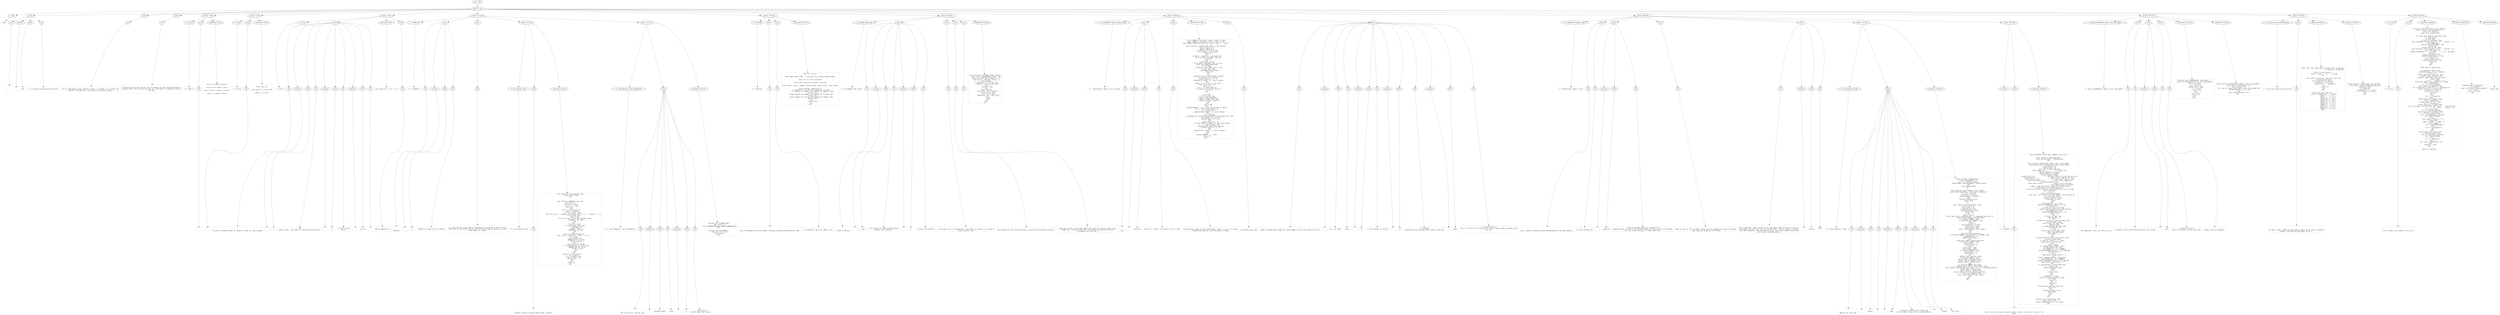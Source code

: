 digraph lpegNode {

node [fontname=Helvetica]
edge [style=dashed]

doc_0 [label="doc - 700"]


doc_0 -> { section_1}
{rank=same; section_1}

section_1 [label="section: 1-591"]


// END RANK doc_0

section_1 -> { header_2 prose_3 prose_4 prose_5 section_6 section_7 section_8 section_9 section_10 section_11 section_12 section_13 section_14 section_15 section_16}
{rank=same; header_2 prose_3 prose_4 prose_5 section_6 section_7 section_8 section_9 section_10 section_11 section_12 section_13 section_14 section_15 section_16}

header_2 [label="1 : Repr"]

prose_3 [label="prose"]

prose_4 [label="prose"]

prose_5 [label="prose"]

section_6 [label="section: 14-26"]

section_7 [label="section: 27-38"]

section_8 [label="section: 39-51"]

section_9 [label="section: 52-118"]

section_10 [label="section: 136-169"]

section_11 [label="section: 170-207"]

section_12 [label="section: 208-295"]

section_13 [label="section: 296-391"]

section_14 [label="section: 506-542"]

section_15 [label="section: 543-591"]

section_16 [label="section: 592-700"]


// END RANK section_1

header_2 -> leaf_17
leaf_17  [color=Gray,shape=rectangle,fontname=Inconsolata,label="* Repr"]
// END RANK header_2

prose_3 -> { raw_18 prespace_19 literal_20 raw_21}
{rank=same; raw_18 prespace_19 literal_20 raw_21}

raw_18 [label="raw"]

prespace_19 [label="prespace"]

literal_20 [label="literal"]

raw_21 [label="raw"]


// END RANK prose_3

raw_18 -> leaf_22
leaf_22  [color=Gray,shape=rectangle,fontname=Inconsolata,label="


 "]
// END RANK raw_18

prespace_19 -> leaf_23
leaf_23  [color=Gray,shape=rectangle,fontname=Inconsolata,label=" "]
// END RANK prespace_19

literal_20 -> leaf_24
leaf_24  [color=Gray,shape=rectangle,fontname=Inconsolata,label="repr"]
// END RANK literal_20

raw_21 -> leaf_25
leaf_25  [color=Gray,shape=rectangle,fontname=Inconsolata,label=" is our general-purpose pretty-printer.
"]
// END RANK raw_21

prose_4 -> { raw_26}
{rank=same; raw_26}

raw_26 [label="raw"]


// END RANK prose_4

raw_26 -> leaf_27
leaf_27  [color=Gray,shape=rectangle,fontname=Inconsolata,label="
This is undergoing a huge refactor to make it iterable, so it yields one
line at a time and won't get hung up on enormous tables.
"]
// END RANK raw_26

prose_5 -> { raw_28}
{rank=same; raw_28}

raw_28 [label="raw"]


// END RANK prose_5

raw_28 -> leaf_29
leaf_29  [color=Gray,shape=rectangle,fontname=Inconsolata,label="
Currently we yield most things, and are working our way toward providing an
iterator that itself returns one line at a time until it reaches the end of
the repr.

"]
// END RANK raw_28

section_6 -> { header_30 prose_31 codeblock_32}
{rank=same; header_30 prose_31 codeblock_32}

header_30 [label="4 : imports"]

prose_31 [label="prose"]

codeblock_32 [label="code block 16-24"]


// END RANK section_6

header_30 -> leaf_33
leaf_33  [color=Gray,shape=rectangle,fontname=Inconsolata,label="**** imports"]
// END RANK header_30

prose_31 -> { raw_34}
{rank=same; raw_34}

raw_34 [label="raw"]


// END RANK prose_31

raw_34 -> leaf_35
leaf_35  [color=Gray,shape=rectangle,fontname=Inconsolata,label="
"]
// END RANK raw_34

codeblock_32 -> leaf_36
leaf_36  [color=Gray,shape=rectangle,fontname=Inconsolata,label="local a = require \"anterm\"

local core = require \"core\"

local reflect = require \"reflect\"

local C = require \"color\""]
// END RANK codeblock_32

section_7 -> { header_37 prose_38 codeblock_39}
{rank=same; header_37 prose_38 codeblock_39}

header_37 [label="4 : setup"]

prose_38 [label="prose"]

codeblock_39 [label="code block 29-36"]


// END RANK section_7

header_37 -> leaf_40
leaf_40  [color=Gray,shape=rectangle,fontname=Inconsolata,label="**** setup"]
// END RANK header_37

prose_38 -> { raw_41}
{rank=same; raw_41}

raw_41 [label="raw"]


// END RANK prose_38

raw_41 -> leaf_42
leaf_42  [color=Gray,shape=rectangle,fontname=Inconsolata,label="
"]
// END RANK raw_41

codeblock_39 -> leaf_43
leaf_43  [color=Gray,shape=rectangle,fontname=Inconsolata,label="
local repr = {}

local hints = C.color.hints

local c = C.color"]
// END RANK codeblock_39

section_8 -> { header_44 prose_45 codeblock_46 prose_47}
{rank=same; header_44 prose_45 codeblock_46 prose_47}

header_44 [label="3 : anti_G"]

prose_45 [label="prose"]

codeblock_46 [label="code block 45-47"]

prose_47 [label="prose"]


// END RANK section_8

header_44 -> leaf_48
leaf_48  [color=Gray,shape=rectangle,fontname=Inconsolata,label="*** anti_G"]
// END RANK header_44

prose_45 -> { raw_49 prespace_50 literal_51 raw_52 prespace_53 literal_54 raw_55 prespace_56 literal_57 raw_58}
{rank=same; raw_49 prespace_50 literal_51 raw_52 prespace_53 literal_54 raw_55 prespace_56 literal_57 raw_58}

raw_49 [label="raw"]

prespace_50 [label="prespace"]

literal_51 [label="literal"]

raw_52 [label="raw"]

prespace_53 [label="prespace"]

literal_54 [label="literal"]

raw_55 [label="raw"]

prespace_56 [label="prespace"]

literal_57 [label="literal"]

raw_58 [label="raw"]


// END RANK prose_45

raw_49 -> leaf_59
leaf_59  [color=Gray,shape=rectangle,fontname=Inconsolata,label="

In order to provide names for values, we want to trawl through"]
// END RANK raw_49

prespace_50 -> leaf_60
leaf_60  [color=Gray,shape=rectangle,fontname=Inconsolata,label=" "]
// END RANK prespace_50

literal_51 -> leaf_61
leaf_61  [color=Gray,shape=rectangle,fontname=Inconsolata,label="_G"]
// END RANK literal_51

raw_52 -> leaf_62
leaf_62  [color=Gray,shape=rectangle,fontname=Inconsolata,label=" and
acquire them.  This table is from value to key where"]
// END RANK raw_52

prespace_53 -> leaf_63
leaf_63  [color=Gray,shape=rectangle,fontname=Inconsolata,label=" "]
// END RANK prespace_53

literal_54 -> leaf_64
leaf_64  [color=Gray,shape=rectangle,fontname=Inconsolata,label="_G"]
// END RANK literal_54

raw_55 -> leaf_65
leaf_65  [color=Gray,shape=rectangle,fontname=Inconsolata,label=" is key to value,
hence,"]
// END RANK raw_55

prespace_56 -> leaf_66
leaf_66  [color=Gray,shape=rectangle,fontname=Inconsolata,label=" "]
// END RANK prespace_56

literal_57 -> leaf_67
leaf_67  [color=Gray,shape=rectangle,fontname=Inconsolata,label="anti_G"]
// END RANK literal_57

raw_58 -> leaf_68
leaf_68  [color=Gray,shape=rectangle,fontname=Inconsolata,label=".
"]
// END RANK raw_58

codeblock_46 -> leaf_69
leaf_69  [color=Gray,shape=rectangle,fontname=Inconsolata,label="local anti_G = { _G = \"_G\" }"]
// END RANK codeblock_46

prose_47 -> { raw_70}
{rank=same; raw_70}

raw_70 [label="raw"]


// END RANK prose_47

raw_70 -> leaf_71
leaf_71  [color=Gray,shape=rectangle,fontname=Inconsolata,label="
Now to populate it:

"]
// END RANK raw_70

section_9 -> { header_72 prose_73 prose_74 section_75 section_76}
{rank=same; header_72 prose_73 prose_74 section_75 section_76}

header_72 [label="3 : C.allNames()"]

prose_73 [label="prose"]

prose_74 [label="prose"]

section_75 [label="section: 61-118"]

section_76 [label="section: 119-135"]


// END RANK section_9

header_72 -> leaf_77
leaf_77  [color=Gray,shape=rectangle,fontname=Inconsolata,label="*** C.allNames()"]
// END RANK header_72

prose_73 -> { raw_78 prespace_79 literal_80 raw_81}
{rank=same; raw_78 prespace_79 literal_80 raw_81}

raw_78 [label="raw"]

prespace_79 [label="prespace"]

literal_80 [label="literal"]

raw_81 [label="raw"]


// END RANK prose_73

raw_78 -> leaf_82
leaf_82  [color=Gray,shape=rectangle,fontname=Inconsolata,label="

Ransacks"]
// END RANK raw_78

prespace_79 -> leaf_83
leaf_83  [color=Gray,shape=rectangle,fontname=Inconsolata,label=" "]
// END RANK prespace_79

literal_80 -> leaf_84
leaf_84  [color=Gray,shape=rectangle,fontname=Inconsolata,label="_G"]
// END RANK literal_80

raw_81 -> leaf_85
leaf_85  [color=Gray,shape=rectangle,fontname=Inconsolata,label=" looking for names to put on things.
"]
// END RANK raw_81

prose_74 -> { raw_86}
{rank=same; raw_86}

raw_86 [label="raw"]


// END RANK prose_74

raw_86 -> leaf_87
leaf_87  [color=Gray,shape=rectangle,fontname=Inconsolata,label="
To really dig out a good name for metatables we're going to need to write
some kind of reflection function that will dig around in upvalues to find
local names for things.

"]
// END RANK raw_86

section_75 -> { header_88 prose_89 codeblock_90}
{rank=same; header_88 prose_89 codeblock_90}

header_88 [label="4 : tie_break(old, new)"]

prose_89 [label="prose"]

codeblock_90 [label="code block 65-116"]


// END RANK section_75

header_88 -> leaf_91
leaf_91  [color=Gray,shape=rectangle,fontname=Inconsolata,label="**** tie_break(old, new)"]
// END RANK header_88

prose_89 -> { raw_92}
{rank=same; raw_92}

raw_92 [label="raw"]


// END RANK prose_89

raw_92 -> leaf_93
leaf_93  [color=Gray,shape=rectangle,fontname=Inconsolata,label="

A helper function to decide which name is better.
"]
// END RANK raw_92

codeblock_90 -> leaf_94
leaf_94  [color=Gray,shape=rectangle,fontname=Inconsolata,label="local function tie_break(old, new)
   return #old > #new
end


local function addName(t, aG, pre)
   pre = pre or \"\"
   aG = aG or anti_G
   if pre ~= \"\" then
      pre = pre .. \".\"
   end
   for k, v in pairs(t) do
      local T = type(v)
      if (T == \"table\") then
         local key = pre .. (type(k) == \"string\" and k or \"<\" .. type(k) .. \">\")
         if not aG[v] then
            aG[v] = key
            if not (pre == \"\" and k == \"package\") then
               addName(v, aG, key)
            end
         else
            local kv = aG[v]
            if tie_break(kv, key) then
               -- quadradic lol
               aG[v] = key
               addName(v, aG, key)
            end
         end
         local _M = getmetatable(v)
         local _M_id = _M and \"⟨\" .. key.. \"⟩\" or \"\"
         if _M then
            if not aG[_M] then
               addName(_M, aG, _M_id)
               aG[_M] = _M_id
            else
               local aG_M_id = aG[_M]
               if tie_break(aG_M_id, _M_id) then
                  addName(_M, aG, _M_id)
                  aG[_M] = _M_id
               end
            end
         end
      elseif T == \"function\" or
         T == \"thread\" or
         T == \"userdata\" then
         aG[v] = pre .. k
      end
   end
   return aG
end"]
// END RANK codeblock_90

section_76 -> { header_95 prose_96 codeblock_97}
{rank=same; header_95 prose_96 codeblock_97}

header_95 [label="4 : repr.allNames(), repr.clearNames()"]

prose_96 [label="prose"]

codeblock_97 [label="code block 124-134"]


// END RANK section_76

header_95 -> leaf_98
leaf_98  [color=Gray,shape=rectangle,fontname=Inconsolata,label="**** repr.allNames(), repr.clearNames()"]
// END RANK header_95

prose_96 -> { raw_99 prespace_100 literal_101 raw_102 prespace_103 literal_104 raw_105}
{rank=same; raw_99 prespace_100 literal_101 raw_102 prespace_103 literal_104 raw_105}

raw_99 [label="raw"]

prespace_100 [label="prespace"]

literal_101 [label="literal"]

raw_102 [label="raw"]

prespace_103 [label="prespace"]

literal_104 [label="literal"]

raw_105 [label="raw"]


// END RANK prose_96

raw_99 -> leaf_106
leaf_106  [color=Gray,shape=rectangle,fontname=Inconsolata,label="

The trick here is that we scan"]
// END RANK raw_99

prespace_100 -> leaf_107
leaf_107  [color=Gray,shape=rectangle,fontname=Inconsolata,label=" "]
// END RANK prespace_100

literal_101 -> leaf_108
leaf_108  [color=Gray,shape=rectangle,fontname=Inconsolata,label="package.loaded"]
// END RANK literal_101

raw_102 -> leaf_109
leaf_109  [color=Gray,shape=rectangle,fontname=Inconsolata,label=" after"]
// END RANK raw_102

prespace_103 -> leaf_110
leaf_110  [color=Gray,shape=rectangle,fontname=Inconsolata,label=" "]
// END RANK prespace_103

literal_104 -> leaf_111
leaf_111  [color=Gray,shape=rectangle,fontname=Inconsolata,label="_G"]
// END RANK literal_104

raw_105 -> leaf_112
leaf_112  [color=Gray,shape=rectangle,fontname=Inconsolata,label=", which gives
better names for things.
"]
// END RANK raw_105

codeblock_97 -> leaf_113
leaf_113  [color=Gray,shape=rectangle,fontname=Inconsolata,label="function repr.allNames(tab)
   tab = tab or _G
   return addName(package.loaded, addName(tab))
end

function repr.clearNames()
   anti_G = {_G = \"_G\"}
   return anti_G
end"]
// END RANK codeblock_97

section_10 -> { header_114 prose_115 prose_116 codeblock_117}
{rank=same; header_114 prose_115 prose_116 codeblock_117}

header_114 [label="3 : tabulator"]

prose_115 [label="prose"]

prose_116 [label="prose"]

codeblock_117 [label="code block 144-167"]


// END RANK section_10

header_114 -> leaf_118
leaf_118  [color=Gray,shape=rectangle,fontname=Inconsolata,label="*** tabulator"]
// END RANK header_114

prose_115 -> { raw_119}
{rank=same; raw_119}

raw_119 [label="raw"]


// END RANK prose_115

raw_119 -> leaf_120
leaf_120  [color=Gray,shape=rectangle,fontname=Inconsolata,label="

This is fundamentally [[Tim Caswell's][https://github.com/creationix]] code.
"]
// END RANK raw_119

prose_116 -> { raw_121}
{rank=same; raw_121}

raw_121 [label="raw"]


// END RANK prose_116

raw_121 -> leaf_122
leaf_122  [color=Gray,shape=rectangle,fontname=Inconsolata,label="
I've dressed it up a bit. Okay, a lot.
"]
// END RANK raw_121

codeblock_117 -> leaf_123
leaf_123  [color=Gray,shape=rectangle,fontname=Inconsolata,label="local ts, ts_coro

local SORT_LIMIT = 500  -- This won't be necessary #todo remove

local coro = coro or coroutine

local yield, wrap = coro.yield, coro.wrap

local concat, insert, remove = table.concat, table.insert, table.remove

local function _keysort(a, b)
   if (type(a) == \"string\" and type(b) == \"string\")
      or (type(a) == \"number\" and type(b) == \"number\") then
      return a < b
   elseif type(a) == \"number\" and type(b) == \"string\" then
      return true
   elseif type(a) == \"string\" and type(b) == \"number\" then
      return false
   else
      return false
   end
end"]
// END RANK codeblock_117

section_11 -> { header_124 prose_125 prose_126 prose_127 prose_128 codeblock_129}
{rank=same; header_124 prose_125 prose_126 prose_127 prose_128 codeblock_129}

header_124 [label="3 : _yieldReprs(tab, disp)"]

prose_125 [label="prose"]

prose_126 [label="prose"]

prose_127 [label="prose"]

prose_128 [label="prose"]

codeblock_129 [label="code block 184-206"]


// END RANK section_11

header_124 -> leaf_130
leaf_130  [color=Gray,shape=rectangle,fontname=Inconsolata,label="*** _yieldReprs(tab, disp)"]
// END RANK header_124

prose_125 -> { raw_131 prespace_132 literal_133 raw_134 prespace_135 literal_136 raw_137}
{rank=same; raw_131 prespace_132 literal_133 raw_134 prespace_135 literal_136 raw_137}

raw_131 [label="raw"]

prespace_132 [label="prespace"]

literal_133 [label="literal"]

raw_134 [label="raw"]

prespace_135 [label="prespace"]

literal_136 [label="literal"]

raw_137 [label="raw"]


// END RANK prose_125

raw_131 -> leaf_138
leaf_138  [color=Gray,shape=rectangle,fontname=Inconsolata,label="

I want to deliver"]
// END RANK raw_131

prespace_132 -> leaf_139
leaf_139  [color=Gray,shape=rectangle,fontname=Inconsolata,label=" "]
// END RANK prespace_132

literal_133 -> leaf_140
leaf_140  [color=Gray,shape=rectangle,fontname=Inconsolata,label="__repr"]
// END RANK literal_133

raw_134 -> leaf_141
leaf_141  [color=Gray,shape=rectangle,fontname=Inconsolata,label="s from inside the funky coroutine brew,
because, well, because."]
// END RANK raw_134

prespace_135 -> leaf_142
leaf_142  [color=Gray,shape=rectangle,fontname=Inconsolata,label=" "]
// END RANK prespace_135

literal_136 -> leaf_143
leaf_143  [color=Gray,shape=rectangle,fontname=Inconsolata,label="ts"]
// END RANK literal_136

raw_137 -> leaf_144
leaf_144  [color=Gray,shape=rectangle,fontname=Inconsolata,label=" is meant to be general.
"]
// END RANK raw_137

prose_126 -> { raw_145}
{rank=same; raw_145}

raw_145 [label="raw"]


// END RANK prose_126

raw_145 -> leaf_146
leaf_146  [color=Gray,shape=rectangle,fontname=Inconsolata,label="
I also want a lot of flexibility in how reprs are written, so we need to
handle several cases.
"]
// END RANK raw_145

prose_127 -> { raw_147}
{rank=same; raw_147}

raw_147 [label="raw"]


// END RANK prose_127

raw_147 -> leaf_148
leaf_148  [color=Gray,shape=rectangle,fontname=Inconsolata,label="
We're going to start with returning a string, and returning an iterator.
"]
// END RANK raw_147

prose_128 -> { raw_149}
{rank=same; raw_149}

raw_149 [label="raw"]


// END RANK prose_128

raw_149 -> leaf_150
leaf_150  [color=Gray,shape=rectangle,fontname=Inconsolata,label="
I might get around to returning tables with tokens in them and other intel,
I might not; I do have plans that are broader than merely writing an
incredibly intricate repl.
"]
// END RANK raw_149

codeblock_129 -> leaf_151
leaf_151  [color=Gray,shape=rectangle,fontname=Inconsolata,label="local function _yieldReprs(tab, phrase)
   local _repr = getmetatable(tab).__repr
   assert(c, \"must have a value for c\")
   local repr = _repr(tab, phrase, c)
   local yielder
   if type(repr) == \"string\" then
      yielder = string.lines(repr)
   else
      yielder = repr
   end
   while true do
      local line, len = yielder()
      if line ~= nil then
         len = len or #line
         yield(line, len, \"repr_line\")
      else
         break
      end
   end
end
"]
// END RANK codeblock_129

section_12 -> { header_152 prose_153 prose_154 codeblock_155 prose_156 prose_157}
{rank=same; header_152 prose_153 prose_154 codeblock_155 prose_156 prose_157}

header_152 [label="3 : _tabulate(tab, depth, cycle, phrase)"]

prose_153 [label="prose"]

prose_154 [label="prose"]

codeblock_155 [label="code block 215-285"]

prose_156 [label="prose"]

prose_157 [label="prose"]


// END RANK section_12

header_152 -> leaf_158
leaf_158  [color=Gray,shape=rectangle,fontname=Inconsolata,label="*** _tabulate(tab, depth, cycle, phrase)"]
// END RANK header_152

prose_153 -> { raw_159 prespace_160 literal_161 raw_162}
{rank=same; raw_159 prespace_160 literal_161 raw_162}

raw_159 [label="raw"]

prespace_160 [label="prespace"]

literal_161 [label="literal"]

raw_162 [label="raw"]


// END RANK prose_153

raw_159 -> leaf_163
leaf_163  [color=Gray,shape=rectangle,fontname=Inconsolata,label="

This"]
// END RANK raw_159

prespace_160 -> leaf_164
leaf_164  [color=Gray,shape=rectangle,fontname=Inconsolata,label=" "]
// END RANK prespace_160

literal_161 -> leaf_165
leaf_165  [color=Gray,shape=rectangle,fontname=Inconsolata,label="yield()s"]
// END RANK literal_161

raw_162 -> leaf_166
leaf_166  [color=Gray,shape=rectangle,fontname=Inconsolata,label=" pieces of a table, recursively, one at a time.
"]
// END RANK raw_162

prose_154 -> { raw_167}
{rank=same; raw_167}

raw_167 [label="raw"]


// END RANK prose_154

raw_167 -> leaf_168
leaf_168  [color=Gray,shape=rectangle,fontname=Inconsolata,label="
Second return value is the printed width, third, if any, is a string
representing what we're opening and/or closing.
"]
// END RANK raw_167

codeblock_155 -> leaf_169
leaf_169  [color=Gray,shape=rectangle,fontname=Inconsolata,label="local O_BRACE = function() return c.base \"{\" end
local C_BRACE = function() return c.base \"}\" end
local COMMA, COM_LEN = function() return c.base \", \" end, 2

local function _tabulate(tab, depth, cycle, phrase)
   cycle = cycle or {}
   depth = depth or 0
   if type(tab) ~= \"table\" then
      ts_coro(tab, nil, phrase)
      return nil
   end
   if depth > C.depth or cycle[tab] then
      ts_coro(tab, \"tab_name\", phrase)
      return nil
   end
   cycle[tab] = true
   -- if we have a metatable, get it first
   local _M = getmetatable(tab)
   if _M then
      ---[[special case tables with __repr
      if _M.__repr then
         _yieldReprs(tab, phrase)
         return nil
      end
      --]]
      --otherwise print the metatable normally
      ts_coro(tab, \"mt\", phrase)
      yield(c.base(\" = \"), 3)
      _tabulate(_M, depth + 1, cycle, phrase)
   end
   -- Check to see if this is an array
   local is_array = true
   local i = 1
   for k,_ in pairs(tab) do
      is_array = is_array and (k == i)
      i = i + 1
   end

   local keys
   if not is_array then
      keys = table.keys(tab)
      if #keys <= SORT_LIMIT then
         table.sort(keys, _keysort)
      end
   else
      keys = tab
   end
   yield(O_BRACE(), 1, (is_array and \"array\" or \"map\"))
   for j, key in ipairs(keys) do
      if is_array then
         _tabulate(key, depth + 1, cycle, phrase)
      else
         val = tab[key]
         if type(key) == \"string\" and key:find(\"^[%a_][%a%d_]*$\") then
            ts_coro(key, nil, phrase)
            yield(c.base(\" = \"), 3)
         else
            yield(c.base(\"[\"), 1)
               -- we want names or hashes for any lvalue table,
               -- 100 triggers this
            _tabulate(key, 100, cycle, phrase)
            yield(c.base(\"] = \"), 4)
         end
         _tabulate(val, depth + 1, cycle, phrase)
      end
   end
   yield(C_BRACE(), 1, \"end\")
   return nil
end"]
// END RANK codeblock_155

prose_156 -> { raw_170}
{rank=same; raw_170}

raw_170 [label="raw"]


// END RANK prose_156

raw_170 -> leaf_171
leaf_171  [color=Gray,shape=rectangle,fontname=Inconsolata,label="
line-buffer goes here
"]
// END RANK raw_170

prose_157 -> { raw_172 prespace_173 literal_174 raw_175 prespace_176 literal_177 raw_178 prespace_179 literal_180 raw_181 prespace_182 literal_183 raw_184}
{rank=same; raw_172 prespace_173 literal_174 raw_175 prespace_176 literal_177 raw_178 prespace_179 literal_180 raw_181 prespace_182 literal_183 raw_184}

raw_172 [label="raw"]

prespace_173 [label="prespace"]

literal_174 [label="literal"]

raw_175 [label="raw"]

prespace_176 [label="prespace"]

literal_177 [label="literal"]

raw_178 [label="raw"]

prespace_179 [label="prespace"]

literal_180 [label="literal"]

raw_181 [label="raw"]

prespace_182 [label="prespace"]

literal_183 [label="literal"]

raw_184 [label="raw"]


// END RANK prose_157

raw_172 -> leaf_185
leaf_185  [color=Gray,shape=rectangle,fontname=Inconsolata,label="
needs to decide when things are 'wide enough' so each yield needs to return"]
// END RANK raw_172

prespace_173 -> leaf_186
leaf_186  [color=Gray,shape=rectangle,fontname=Inconsolata,label=""]
// END RANK prespace_173

literal_174 -> leaf_187
leaf_187  [color=Gray,shape=rectangle,fontname=Inconsolata,label="str, len, done"]
// END RANK literal_174

raw_175 -> leaf_188
leaf_188  [color=Gray,shape=rectangle,fontname=Inconsolata,label=", where"]
// END RANK raw_175

prespace_176 -> leaf_189
leaf_189  [color=Gray,shape=rectangle,fontname=Inconsolata,label=" "]
// END RANK prespace_176

literal_177 -> leaf_190
leaf_190  [color=Gray,shape=rectangle,fontname=Inconsolata,label="str"]
// END RANK literal_177

raw_178 -> leaf_191
leaf_191  [color=Gray,shape=rectangle,fontname=Inconsolata,label=" is the fragment of string,"]
// END RANK raw_178

prespace_179 -> leaf_192
leaf_192  [color=Gray,shape=rectangle,fontname=Inconsolata,label=" "]
// END RANK prespace_179

literal_180 -> leaf_193
leaf_193  [color=Gray,shape=rectangle,fontname=Inconsolata,label="len"]
// END RANK literal_180

raw_181 -> leaf_194
leaf_194  [color=Gray,shape=rectangle,fontname=Inconsolata,label=" is a number
representing its printable width (don't @ me) and"]
// END RANK raw_181

prespace_182 -> leaf_195
leaf_195  [color=Gray,shape=rectangle,fontname=Inconsolata,label=" "]
// END RANK prespace_182

literal_183 -> leaf_196
leaf_196  [color=Gray,shape=rectangle,fontname=Inconsolata,label="done"]
// END RANK literal_183

raw_184 -> leaf_197
leaf_197  [color=Gray,shape=rectangle,fontname=Inconsolata,label=" is a boolean for if
this is the last bit of the repr of a given thing. Table, userdata, what
have you.

"]
// END RANK raw_184

section_13 -> { header_198 prose_199 prose_200 prose_201 prose_202 section_203 section_204}
{rank=same; header_198 prose_199 prose_200 prose_201 prose_202 section_203 section_204}

header_198 [label="3 : tabulate(tab, depth, cycle)"]

prose_199 [label="prose"]

prose_200 [label="prose"]

prose_201 [label="prose"]

prose_202 [label="prose"]

section_203 [label="section: 313-391"]

section_204 [label="section: 392-505"]


// END RANK section_13

header_198 -> leaf_205
leaf_205  [color=Gray,shape=rectangle,fontname=Inconsolata,label="*** tabulate(tab, depth, cycle)"]
// END RANK header_198

prose_199 -> { raw_206}
{rank=same; raw_206}

raw_206 [label="raw"]


// END RANK prose_199

raw_206 -> leaf_207
leaf_207  [color=Gray,shape=rectangle,fontname=Inconsolata,label="

This is going to undergo several metamorpheses as we make progress.
"]
// END RANK raw_206

prose_200 -> { raw_208 prespace_209 literal_210 raw_211}
{rank=same; raw_208 prespace_209 literal_210 raw_211}

raw_208 [label="raw"]

prespace_209 [label="prespace"]

literal_210 [label="literal"]

raw_211 [label="raw"]


// END RANK prose_200

raw_208 -> leaf_212
leaf_212  [color=Gray,shape=rectangle,fontname=Inconsolata,label="
For now, we have the"]
// END RANK raw_208

prespace_209 -> leaf_213
leaf_213  [color=Gray,shape=rectangle,fontname=Inconsolata,label=" "]
// END RANK prespace_209

literal_210 -> leaf_214
leaf_214  [color=Gray,shape=rectangle,fontname=Inconsolata,label="_tabulate"]
// END RANK literal_210

raw_211 -> leaf_215
leaf_215  [color=Gray,shape=rectangle,fontname=Inconsolata,label=" function yielding pieces of a table as it
generates them, as well as the printed length (not valid across all Unicode,
but let's shave one yak at a time, shall we?).
"]
// END RANK raw_211

prose_201 -> { raw_216}
{rank=same; raw_216}

raw_216 [label="raw"]


// END RANK prose_201

raw_216 -> leaf_217
leaf_217  [color=Gray,shape=rectangle,fontname=Inconsolata,label="
Now for the real fun: we need to keep track of indentation levels, and break
'long' maps and arrays up into chunks.
"]
// END RANK raw_216

prose_202 -> { raw_218 prespace_219 literal_220 raw_221}
{rank=same; raw_218 prespace_219 literal_220 raw_221}

raw_218 [label="raw"]

prespace_219 [label="prespace"]

literal_220 [label="literal"]

raw_221 [label="raw"]


// END RANK prose_202

raw_218 -> leaf_222
leaf_222  [color=Gray,shape=rectangle,fontname=Inconsolata,label="
We're yielding a \"map\" string for k/v type tables and an \"array\" string for
array-type, and just \"end\" for the end of either.  What we need is a classic
push-down automaton, and some kind of buffer that's more sophisticated than
just tossing everything into a"]
// END RANK raw_218

prespace_219 -> leaf_223
leaf_223  [color=Gray,shape=rectangle,fontname=Inconsolata,label=" "]
// END RANK prespace_219

literal_220 -> leaf_224
leaf_224  [color=Gray,shape=rectangle,fontname=Inconsolata,label="phrase"]
// END RANK literal_220

raw_221 -> leaf_225
leaf_225  [color=Gray,shape=rectangle,fontname=Inconsolata,label=" table.

"]
// END RANK raw_221

section_203 -> { header_226 prose_227 codeblock_228}
{rank=same; header_226 prose_227 codeblock_228}

header_226 [label="4 : oneLine(phrase, long)"]

prose_227 [label="prose"]

codeblock_228 [label="code block 318-390"]


// END RANK section_203

header_226 -> leaf_229
leaf_229  [color=Gray,shape=rectangle,fontname=Inconsolata,label="**** oneLine(phrase, long)"]
// END RANK header_226

prose_227 -> { raw_230 prespace_231 literal_232 raw_233 prespace_234 literal_235 raw_236 prespace_237 literal_238 raw_239}
{rank=same; raw_230 prespace_231 literal_232 raw_233 prespace_234 literal_235 raw_236 prespace_237 literal_238 raw_239}

raw_230 [label="raw"]

prespace_231 [label="prespace"]

literal_232 [label="literal"]

raw_233 [label="raw"]

prespace_234 [label="prespace"]

literal_235 [label="literal"]

raw_236 [label="raw"]

prespace_237 [label="prespace"]

literal_238 [label="literal"]

raw_239 [label="raw"]


// END RANK prose_227

raw_230 -> leaf_240
leaf_240  [color=Gray,shape=rectangle,fontname=Inconsolata,label="

Returns one line from"]
// END RANK raw_230

prespace_231 -> leaf_241
leaf_241  [color=Gray,shape=rectangle,fontname=Inconsolata,label=" "]
// END RANK prespace_231

literal_232 -> leaf_242
leaf_242  [color=Gray,shape=rectangle,fontname=Inconsolata,label="phrase"]
// END RANK literal_232

raw_233 -> leaf_243
leaf_243  [color=Gray,shape=rectangle,fontname=Inconsolata,label="."]
// END RANK raw_233

prespace_234 -> leaf_244
leaf_244  [color=Gray,shape=rectangle,fontname=Inconsolata,label=" "]
// END RANK prespace_234

literal_235 -> leaf_245
leaf_245  [color=Gray,shape=rectangle,fontname=Inconsolata,label="long"]
// END RANK literal_235

raw_236 -> leaf_246
leaf_246  [color=Gray,shape=rectangle,fontname=Inconsolata,label=" determines whether we're doing long
lines or short lines, which is determined by"]
// END RANK raw_236

prespace_237 -> leaf_247
leaf_247  [color=Gray,shape=rectangle,fontname=Inconsolata,label=" "]
// END RANK prespace_237

literal_238 -> leaf_248
leaf_248  [color=Gray,shape=rectangle,fontname=Inconsolata,label="lineGen"]
// END RANK literal_238

raw_239 -> leaf_249
leaf_249  [color=Gray,shape=rectangle,fontname=Inconsolata,label=", the caller.
"]
// END RANK raw_239

codeblock_228 -> leaf_250
leaf_250  [color=Gray,shape=rectangle,fontname=Inconsolata,label="local function _disp(phrase)
   local displacement = 0
   for i = 1, #phrase.disp do
      displacement = displacement + phrase.disp[i]
   end
   return displacement
end

local function _spill(phrase, line, disps)
   assert(#line == #disps, \"#line must == #disps\")
   for i = 0, #line do
      phrase[i] = line[i]
      phrase.disp[i] = disps[i]
   end
   phrase.yielding = true
   return false
end

local function oneLine(phrase, long)
   local line = {}
   local disps = {}
   if #phrase == 0 then
      phrase.yielding = true
      return false
   end
   while true do
      local frag, disp = remove(phrase, 1), remove(phrase.disp, 1)
      -- remove commas before closing braces
      if frag == COMMA() then
         if phrase[1] == C_BRACE() then
            frag = \"\"
            disp = 0
         elseif #phrase == 0 then
            insert(line, frag)
            insert(disps, disp)
            return _spill(phrase, line, disps)
         end
      end
      -- and after opening braces
      if frag == O_BRACE() and phrase[1] == COMMA() then
         remove(phrase, 1)
         remove(phrase.disp, 1)
      end
      -- pad with a space inside the braces
      if frag == C_BRACE() then
         insert(line, \" \")
         insert(disps, 1)
      end
      insert(line, frag)
      insert(disps, disp)
      if frag == O_BRACE() then
         insert(line, \" \")
         insert(disps, 1)
      end
      -- adjust stack for next round
      if frag == O_BRACE() then
         phrase.level = phrase.level + 1
      elseif frag == C_BRACE() then
         phrase.level = phrase.level - 1
      end
      if (frag == COMMA() and long)
         or (#phrase == 0 and not phrase.more) then
         local indent = phrase.dent == 0 and \"\" or (\"  \"):rep(phrase.dent)
         phrase.dent = phrase.level
         return indent.. concat(line)
      elseif #phrase == 0 and phrase.more then
         -- spill our fragments back
         return _spill(phrase, line, disps)
      end
   end
end"]
// END RANK codeblock_228

section_204 -> { header_251 prose_252 codeblock_253}
{rank=same; header_251 prose_252 codeblock_253}

header_251 [label="4 : lineGen"]

prose_252 [label="prose"]

codeblock_253 [label="code block 397-503"]


// END RANK section_204

header_251 -> leaf_254
leaf_254  [color=Gray,shape=rectangle,fontname=Inconsolata,label="**** lineGen"]
// END RANK header_251

prose_252 -> { raw_255}
{rank=same; raw_255}

raw_255 [label="raw"]


// END RANK prose_252

raw_255 -> leaf_256
leaf_256  [color=Gray,shape=rectangle,fontname=Inconsolata,label="

This function sets up an iterator, which returns one line at a time of the
table.
"]
// END RANK raw_255

codeblock_253 -> leaf_257
leaf_257  [color=Gray,shape=rectangle,fontname=Inconsolata,label="assert(readOnly, \"must have readOnly from core\")

local function _remains(phrase)
   return phrase.width - _disp(phrase)
end

local function lineGen(tab, depth, cycle, disp_width)
   assert(disp_width, \"lineGen must have a disp_width\")
   local phrase = {}
   phrase.disp = {}
   local iter = wrap(_tabulate)
   local stage = {}              -- stage stack
   phrase.remains = _remains
   phrase.width = disp_width
   phrase.stage = stage
   phrase.level = 0              -- how many levels of recursion are we on
   phrase.dent = 0               -- indent level (lags by one line)
   phrase.more = true            -- are their more frags to come
   local map_counter = 0         -- counts where commas go
   phrase.yielding = true
   local long = false            -- long or short printing
                                 -- todo maybe attach to phrase?
   -- make a read-only phrase table for fetching values
   local phrase_ro = readOnly(phrase)
   -- return an iterator function which yields one line at a time.
   return function()
      ::start::
      while phrase.yielding do
         local line, len, event = iter(tab, depth, cycle, phrase_ro)
         if line == nil then
            phrase.yielding = false
            phrase.more = false
            break
         end
         phrase[#phrase + 1] = line
         phrase.disp[#phrase.disp + 1] = len
         if event then
            if event == \"repr_line\" then
               -- remove from the phrase and send directly
               phrase[#phrase] = nil
               phrase.disp[#phrase.disp] = nil
               return line
            end
            if event == \"map\" then
               map_counter = 0
            end
            if event == \"array\" or event == \"map\" then
               insert(stage, event)
            elseif event == \"end\" then
               remove(stage)
               if stage[#stage] == \"map\" then
                  map_counter = 3
               end
            elseif event == \"mt_name\" then
               -- gotta drop that comma
               map_counter = 1
            end
         end
         -- special-case for non-string values, which
         -- yield an extra piece
         if line == c.base(\"] = \") then
            map_counter = map_counter - 1
         end
         -- insert commas
         if stage[#stage] ==\"map\"  then
            if map_counter == 3 then
               phrase[#phrase + 1] = COMMA()
               phrase.disp[#phrase.disp + 1] = COM_LEN
               map_counter = 1
            else
               map_counter = map_counter + 1
            end
         elseif stage[#stage] == \"array\"then
            phrase[#phrase + 1] = COMMA()
            phrase.disp[#phrase.disp + 1] = COM_LEN
            map_counter = map_counter + 1
         end
         if _disp(phrase) >= disp_width then
            long = true
            phrase.yielding = false
            break
         else
            long = false
         end
      end
      if #phrase > 0 then
         local ln = oneLine(phrase, long)
         if ln then
            return ln
         else
            goto start
         end
      elseif phrase.more == false then
         return nil
      else
         phrase.yielding = true
         goto start
      end
   end
end

function repr.lineGen(tab, disp)
   disp = disp or 80
   return lineGen(tab, nil, nil, disp)
end"]
// END RANK codeblock_253

section_14 -> { header_258 prose_259 prose_260 prose_261 codeblock_262 codeblock_263}
{rank=same; header_258 prose_259 prose_260 prose_261 codeblock_262 codeblock_263}

header_258 [label="3 : repr.lineGenBW(tab, depth, cycle, disp_width)"]

prose_259 [label="prose"]

prose_260 [label="prose"]

prose_261 [label="prose"]

codeblock_262 [label="code block 515-529"]

codeblock_263 [label="code block 531-540"]


// END RANK section_14

header_258 -> leaf_264
leaf_264  [color=Gray,shape=rectangle,fontname=Inconsolata,label="*** repr.lineGenBW(tab, depth, cycle, disp_width)"]
// END RANK header_258

prose_259 -> { raw_265}
{rank=same; raw_265}

raw_265 [label="raw"]


// END RANK prose_259

raw_265 -> leaf_266
leaf_266  [color=Gray,shape=rectangle,fontname=Inconsolata,label="

This generates lines, but with no color.
"]
// END RANK raw_265

prose_260 -> { raw_267 prespace_268 literal_269 raw_270}
{rank=same; raw_267 prespace_268 literal_269 raw_270}

raw_267 [label="raw"]

prespace_268 [label="prespace"]

literal_269 [label="literal"]

raw_270 [label="raw"]


// END RANK prose_260

raw_267 -> leaf_271
leaf_271  [color=Gray,shape=rectangle,fontname=Inconsolata,label="
To keep it from interfering with other uses of the"]
// END RANK raw_267

prespace_268 -> leaf_272
leaf_272  [color=Gray,shape=rectangle,fontname=Inconsolata,label=" "]
// END RANK prespace_268

literal_269 -> leaf_273
leaf_273  [color=Gray,shape=rectangle,fontname=Inconsolata,label="repr"]
// END RANK literal_269

raw_270 -> leaf_274
leaf_274  [color=Gray,shape=rectangle,fontname=Inconsolata,label=" library, we turn
color off and back on with each line.
"]
// END RANK raw_270

prose_261 -> { raw_275}
{rank=same; raw_275}

raw_275 [label="raw"]


// END RANK prose_261

raw_275 -> leaf_276
leaf_276  [color=Gray,shape=rectangle,fontname=Inconsolata,label="
Global state is annoying!
"]
// END RANK raw_275

codeblock_262 -> leaf_277
leaf_277  [color=Gray,shape=rectangle,fontname=Inconsolata,label="function repr.lineGenBW(tab, disp_width)
   local lg = lineGen(tab, nil, nil, disp_width)
   return function()
      c = C.no_color
      local line = lg()
      if line ~= nil then
         c = C.color
         return line
      end
      c = C.color
      return nil
   end
end"]
// END RANK codeblock_262

codeblock_263 -> leaf_278
leaf_278  [color=Gray,shape=rectangle,fontname=Inconsolata,label="local function tabulate(tab, depth, cycle, disp_width)
   disp_width = disp_width or 80
   local phrase = {}
   for line in lineGen(tab, depth, cycle, disp_width) do
      phrase[#phrase + 1] = line
   end
   return concat(phrase, \"\\n\")
end"]
// END RANK codeblock_263

section_15 -> { header_279 prose_280 codeblock_281 codeblock_282}
{rank=same; header_279 prose_280 codeblock_281 codeblock_282}

header_279 [label="3 : string and cdata pretty-printing"]

prose_280 [label="prose"]

codeblock_281 [label="code block 548-579"]

codeblock_282 [label="code block 581-590"]


// END RANK section_15

header_279 -> leaf_283
leaf_283  [color=Gray,shape=rectangle,fontname=Inconsolata,label="*** string and cdata pretty-printing"]
// END RANK header_279

prose_280 -> { raw_284}
{rank=same; raw_284}

raw_284 [label="raw"]


// END RANK prose_280

raw_284 -> leaf_285
leaf_285  [color=Gray,shape=rectangle,fontname=Inconsolata,label="

We make a small wrapper function which resets string color in between
escapes, then gsub the daylights out of it.
"]
// END RANK raw_284

codeblock_281 -> leaf_286
leaf_286  [color=Gray,shape=rectangle,fontname=Inconsolata,label="local find, sub, gsub, byte = string.find, string.sub,
                              string.gsub, string.byte

local e = function(str)
   return c.stresc .. str .. c.string
end

-- Turn control characters into their byte rep,
-- preserving escapes
local function ctrl_pr(str)
   if byte(str) ~= 27 then
      return e(\"\\\\\" .. byte(str))
   else
      return str
   end
end

local function scrub (str)
   return str:gsub(\"\\27\", e \"\\\\x1b\")
             :gsub('\"',  e '\\\\\"')
             :gsub(\"'\",  e \"\\\\'\")
             :gsub(\"\\a\", e \"\\\\a\")
             :gsub(\"\\b\", e \"\\\\b\")
             :gsub(\"\\f\", e \"\\\\f\")
             :gsub(\"\\n\", e \"\\\\n\")
             :gsub(\"\\r\", e \"\\\\r\")
             :gsub(\"\\t\", e \"\\\\t\")
             :gsub(\"\\v\", e \"\\\\v\")
             :gsub(\"%c\", ctrl_pr)
end"]
// END RANK codeblock_281

codeblock_282 -> leaf_287
leaf_287  [color=Gray,shape=rectangle,fontname=Inconsolata,label="local function c_data(value, str, phrase)
   local meta = reflect.getmetatable(value)
   yield(str, #str)
   if meta then
      yield(c.base \" = \", 3)
      ts_coro(meta, nil, phrase)
   end
end"]
// END RANK codeblock_282

section_16 -> { header_288 prose_289 codeblock_290 codeblock_291 codeblock_292}
{rank=same; header_288 prose_289 codeblock_290 codeblock_291 codeblock_292}

header_288 [label="3 : ts_coro"]

prose_289 [label="prose"]

codeblock_290 [label="code block 596-682"]

codeblock_291 [label="code block 686-693"]

codeblock_292 [label="code block 695-697"]


// END RANK section_16

header_288 -> leaf_293
leaf_293  [color=Gray,shape=rectangle,fontname=Inconsolata,label="*** ts_coro"]
// END RANK header_288

prose_289 -> { raw_294}
{rank=same; raw_294}

raw_294 [label="raw"]


// END RANK prose_289

raw_294 -> leaf_295
leaf_295  [color=Gray,shape=rectangle,fontname=Inconsolata,label="

Lots of small, nice things in this one.
"]
// END RANK raw_294

codeblock_290 -> leaf_296
leaf_296  [color=Gray,shape=rectangle,fontname=Inconsolata,label="ts_coro = function (value, hint, phrase)
   local strval = tostring(value) or \"\"
   local len = #strval
   local str = scrub(strval)

   -- For cases more specific than mere type,
   -- we have hints:
   if hint then
      if hint == \"tab_name\" then
         local tab_name = anti_G[value] or \"t:\" .. sub(str, -6)
         len = #tab_name
         yield(c.table(tab_name), len)
         return nil
      elseif hint == \"mt\" then
         local mt_name = anti_G[value] or \"mt:\" .. sub(str, -6)
         len = #mt_name + 2
         yield(c.metatable(\"⟨\" .. mt_name .. \"⟩\"), len, \"mt_name\")
         return nil
      elseif hints[hint] then
         yield(hints[hint](str), len)
         return nil
      elseif c[hint] then
         yield(c[hint](str), len)
         return nil
      end
   end

   local typica = type(value)

   if typica == \"table\" then
      _tabulate(value, nil, nil, phrase)
      return nil
   elseif typica == \"function\" then
      local f_label = sub(str,11)
      f_label = sub(f_label,1,5) == \"built\"
                and f_label
                or \"f:\" .. sub(str, -6)
      local func_name = anti_G[value] or f_label
      len = #func_name
      str = c.func(func_name)
   elseif typica == \"boolean\" then
      str = value and c.truth(str) or c.falsehood(str)
   elseif typica == \"string\" then
      if value == \"\" then
         str = c.string('\"\"')
         len = 2
      else
         str = c.string(str)
      end
   elseif typica == \"number\" then
      str = c.number(str)
   elseif typica == \"nil\" then
      str = c.nilness(str)
   elseif typica == \"thread\" then
      local coro_name = anti_G[value] and \"coro:\" .. anti_G[value]
                                      or  \"coro:\" .. sub(str, -6)
      len = #coro_name
      str = c.thread(coro_name)
   elseif typica == \"userdata\" then
      if anti_G[value] then
         str = c.userdata(anti_G[value])
         len = #anti_G[value]
      else
         local name = find(str, \":\")
         if name then
            name = sub(str, 1, name - 1)
            len = #name
            str = c.userdata(name)
         else
            str = c.userdata(str)
         end
      end
   elseif typica == \"cdata\" then
      if anti_G[value] then
         str = c.cdata(anti_G[value])
         len = anti_G[value]
      else
         str = c.cdata(str)
      end
      str, len = c_data(value, str)
   end
   yield(str, len)
end

repr.ts = tabulate"]
// END RANK codeblock_290

codeblock_291 -> leaf_297
leaf_297  [color=Gray,shape=rectangle,fontname=Inconsolata,label="function repr.ts_bw(value)
   c = C.no_color
   local to_string = tabulate(value)
   c = C.color
   return to_string
end"]
// END RANK codeblock_291

codeblock_292 -> leaf_298
leaf_298  [color=Gray,shape=rectangle,fontname=Inconsolata,label="return repr"]
// END RANK codeblock_292


}
